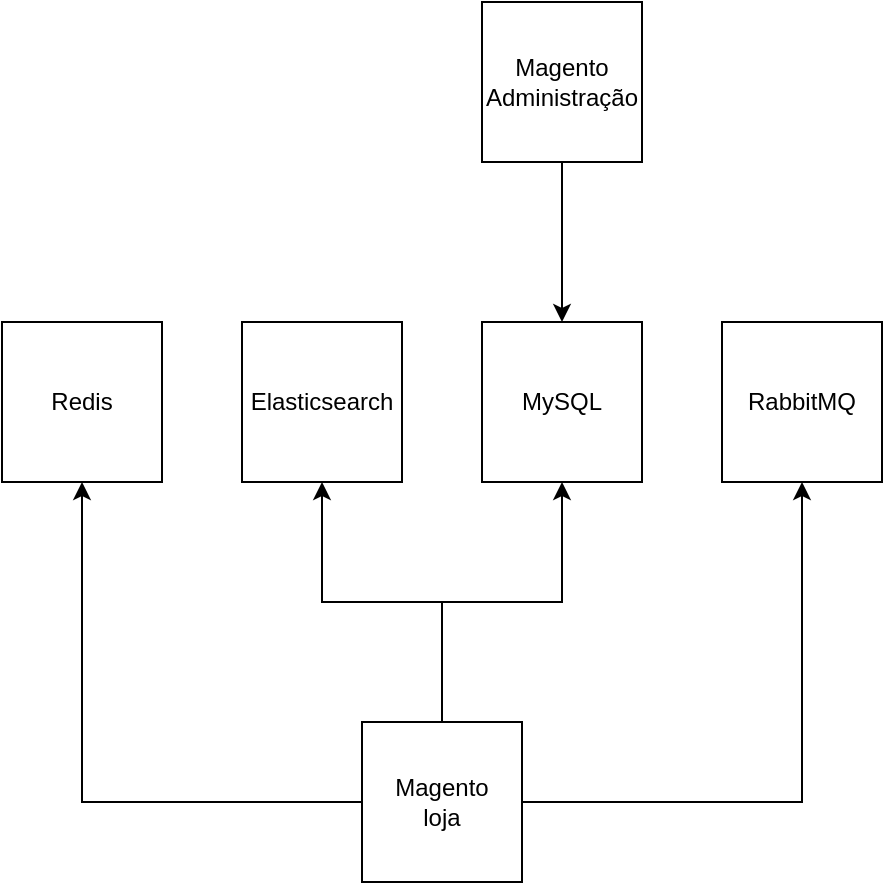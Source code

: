 <mxfile version="24.6.5" type="device">
  <diagram name="Página-1" id="sw6syVSZTk-RiPqdlaIi">
    <mxGraphModel dx="786" dy="1944" grid="1" gridSize="10" guides="1" tooltips="1" connect="1" arrows="1" fold="1" page="1" pageScale="1" pageWidth="827" pageHeight="1169" math="0" shadow="0">
      <root>
        <mxCell id="0" />
        <mxCell id="1" parent="0" />
        <mxCell id="3Ybo9PqCDbXheoOx6Ozc-5" style="edgeStyle=orthogonalEdgeStyle;rounded=0;orthogonalLoop=1;jettySize=auto;html=1;entryX=0.5;entryY=1;entryDx=0;entryDy=0;" edge="1" parent="1" source="3Ybo9PqCDbXheoOx6Ozc-1" target="3Ybo9PqCDbXheoOx6Ozc-3">
          <mxGeometry relative="1" as="geometry" />
        </mxCell>
        <mxCell id="3Ybo9PqCDbXheoOx6Ozc-6" style="edgeStyle=orthogonalEdgeStyle;rounded=0;orthogonalLoop=1;jettySize=auto;html=1;entryX=0.5;entryY=1;entryDx=0;entryDy=0;" edge="1" parent="1" source="3Ybo9PqCDbXheoOx6Ozc-1" target="3Ybo9PqCDbXheoOx6Ozc-2">
          <mxGeometry relative="1" as="geometry" />
        </mxCell>
        <mxCell id="3Ybo9PqCDbXheoOx6Ozc-7" style="edgeStyle=orthogonalEdgeStyle;rounded=0;orthogonalLoop=1;jettySize=auto;html=1;entryX=0.5;entryY=1;entryDx=0;entryDy=0;" edge="1" parent="1" source="3Ybo9PqCDbXheoOx6Ozc-1" target="3Ybo9PqCDbXheoOx6Ozc-4">
          <mxGeometry relative="1" as="geometry" />
        </mxCell>
        <mxCell id="3Ybo9PqCDbXheoOx6Ozc-9" style="edgeStyle=orthogonalEdgeStyle;rounded=0;orthogonalLoop=1;jettySize=auto;html=1;entryX=0.5;entryY=1;entryDx=0;entryDy=0;" edge="1" parent="1" source="3Ybo9PqCDbXheoOx6Ozc-1" target="3Ybo9PqCDbXheoOx6Ozc-8">
          <mxGeometry relative="1" as="geometry" />
        </mxCell>
        <mxCell id="3Ybo9PqCDbXheoOx6Ozc-1" value="Magento&lt;div&gt;loja&lt;/div&gt;" style="whiteSpace=wrap;html=1;aspect=fixed;" vertex="1" parent="1">
          <mxGeometry x="420" y="320" width="80" height="80" as="geometry" />
        </mxCell>
        <mxCell id="3Ybo9PqCDbXheoOx6Ozc-2" value="Elasticsearch" style="whiteSpace=wrap;html=1;aspect=fixed;" vertex="1" parent="1">
          <mxGeometry x="360" y="120" width="80" height="80" as="geometry" />
        </mxCell>
        <mxCell id="3Ybo9PqCDbXheoOx6Ozc-3" value="Redis" style="whiteSpace=wrap;html=1;aspect=fixed;" vertex="1" parent="1">
          <mxGeometry x="240" y="120" width="80" height="80" as="geometry" />
        </mxCell>
        <mxCell id="3Ybo9PqCDbXheoOx6Ozc-4" value="RabbitMQ" style="whiteSpace=wrap;html=1;aspect=fixed;" vertex="1" parent="1">
          <mxGeometry x="600" y="120" width="80" height="80" as="geometry" />
        </mxCell>
        <mxCell id="3Ybo9PqCDbXheoOx6Ozc-8" value="MySQL" style="whiteSpace=wrap;html=1;aspect=fixed;" vertex="1" parent="1">
          <mxGeometry x="480" y="120" width="80" height="80" as="geometry" />
        </mxCell>
        <mxCell id="3Ybo9PqCDbXheoOx6Ozc-12" value="" style="edgeStyle=orthogonalEdgeStyle;rounded=0;orthogonalLoop=1;jettySize=auto;html=1;" edge="1" parent="1" source="3Ybo9PqCDbXheoOx6Ozc-10" target="3Ybo9PqCDbXheoOx6Ozc-8">
          <mxGeometry relative="1" as="geometry" />
        </mxCell>
        <mxCell id="3Ybo9PqCDbXheoOx6Ozc-10" value="Magento&lt;div&gt;Administração&lt;/div&gt;" style="whiteSpace=wrap;html=1;aspect=fixed;" vertex="1" parent="1">
          <mxGeometry x="480" y="-40" width="80" height="80" as="geometry" />
        </mxCell>
      </root>
    </mxGraphModel>
  </diagram>
</mxfile>
